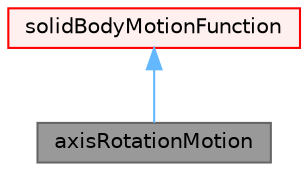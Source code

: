 digraph "axisRotationMotion"
{
 // LATEX_PDF_SIZE
  bgcolor="transparent";
  edge [fontname=Helvetica,fontsize=10,labelfontname=Helvetica,labelfontsize=10];
  node [fontname=Helvetica,fontsize=10,shape=box,height=0.2,width=0.4];
  Node1 [id="Node000001",label="axisRotationMotion",height=0.2,width=0.4,color="gray40", fillcolor="grey60", style="filled", fontcolor="black",tooltip="Constant velocity rotation around CoG. Similar to rotatingMotion but motion specified as rotation vec..."];
  Node2 -> Node1 [id="edge1_Node000001_Node000002",dir="back",color="steelblue1",style="solid",tooltip=" "];
  Node2 [id="Node000002",label="solidBodyMotionFunction",height=0.2,width=0.4,color="red", fillcolor="#FFF0F0", style="filled",URL="$classFoam_1_1solidBodyMotionFunction.html",tooltip="Base class for defining solid-body motions."];
}
